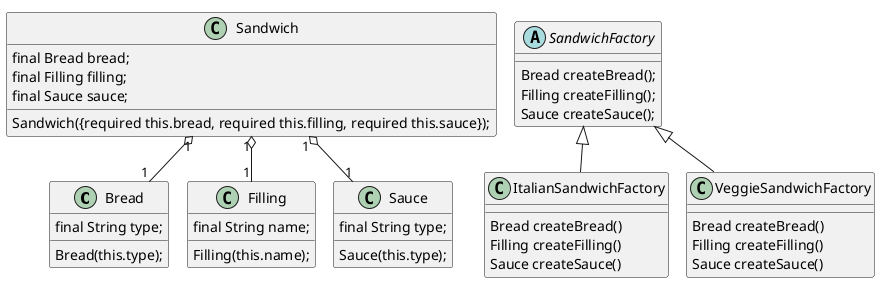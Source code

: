 @startuml
!pragma layout smetana
class Bread {
  final String type;

  Bread(this.type);
}
class Filling {
  final String name;

  Filling(this.name);
}

class Sandwich {
  final Bread bread;
  final Filling filling;
  final Sauce sauce;

  Sandwich({required this.bread, required this.filling, required this.sauce});
}
class Sauce {
  final String type;

  Sauce(this.type);
}

abstract class SandwichFactory {
  Bread createBread();
  Filling createFilling();
  Sauce createSauce();
}

class ItalianSandwichFactory  {
  Bread createBread()
  Filling createFilling()
   Sauce createSauce()
}

class VeggieSandwichFactory  {
  Bread createBread()
  Filling createFilling()
   Sauce createSauce()
}

SandwichFactory <|-- ItalianSandwichFactory
SandwichFactory <|-- VeggieSandwichFactory


Sandwich "1" o-- "1" Bread
Sandwich "1" o-- "1" Filling
Sandwich "1" o-- "1" Sauce


@enduml